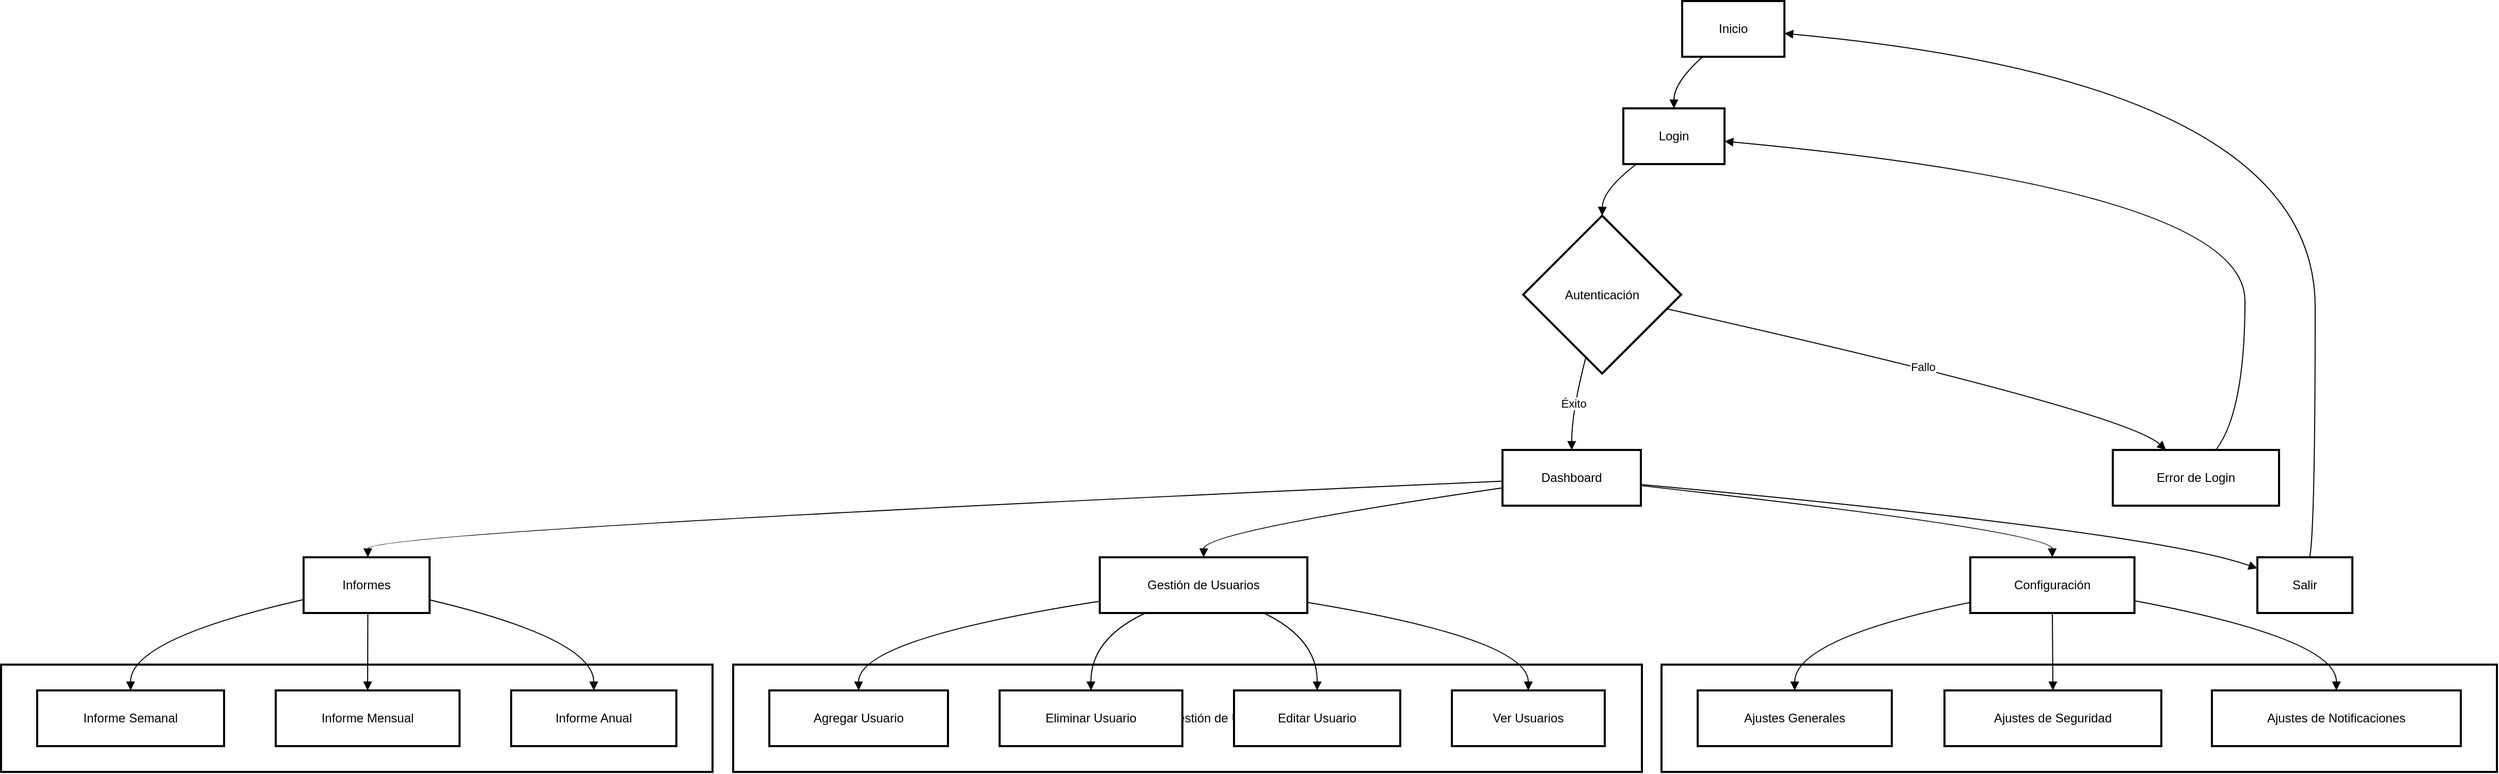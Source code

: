 <mxfile version="26.2.14">
  <diagram name="Pàgina-1" id="rQVeMGEyYpGkiY1lkj5T">
    <mxGraphModel>
      <root>
        <mxCell id="0" />
        <mxCell id="1" parent="0" />
        <mxCell id="2" value="Submenú de Informes" style="whiteSpace=wrap;strokeWidth=2;" vertex="1" parent="1">
          <mxGeometry x="8" y="651" width="689" height="104" as="geometry" />
        </mxCell>
        <mxCell id="3" value="Submenú de Gestión de Usuarios" style="whiteSpace=wrap;strokeWidth=2;" vertex="1" parent="1">
          <mxGeometry x="717" y="651" width="880" height="104" as="geometry" />
        </mxCell>
        <mxCell id="4" value="Submenú de Configuración" style="whiteSpace=wrap;strokeWidth=2;" vertex="1" parent="1">
          <mxGeometry x="1616" y="651" width="809" height="104" as="geometry" />
        </mxCell>
        <mxCell id="5" value="Inicio" style="whiteSpace=wrap;strokeWidth=2;" vertex="1" parent="1">
          <mxGeometry x="1636" y="8" width="99" height="54" as="geometry" />
        </mxCell>
        <mxCell id="6" value="Login" style="whiteSpace=wrap;strokeWidth=2;" vertex="1" parent="1">
          <mxGeometry x="1579" y="112" width="98" height="54" as="geometry" />
        </mxCell>
        <mxCell id="7" value="Autenticación" style="rhombus;strokeWidth=2;whiteSpace=wrap;" vertex="1" parent="1">
          <mxGeometry x="1482" y="216" width="153" height="153" as="geometry" />
        </mxCell>
        <mxCell id="8" value="Dashboard" style="whiteSpace=wrap;strokeWidth=2;" vertex="1" parent="1">
          <mxGeometry x="1462" y="443" width="134" height="54" as="geometry" />
        </mxCell>
        <mxCell id="9" value="Error de Login" style="whiteSpace=wrap;strokeWidth=2;" vertex="1" parent="1">
          <mxGeometry x="2053" y="443" width="161" height="54" as="geometry" />
        </mxCell>
        <mxCell id="10" value="Gestión de Usuarios" style="whiteSpace=wrap;strokeWidth=2;" vertex="1" parent="1">
          <mxGeometry x="1072" y="547" width="201" height="54" as="geometry" />
        </mxCell>
        <mxCell id="11" value="Informes" style="whiteSpace=wrap;strokeWidth=2;" vertex="1" parent="1">
          <mxGeometry x="301" y="547" width="122" height="54" as="geometry" />
        </mxCell>
        <mxCell id="12" value="Configuración" style="whiteSpace=wrap;strokeWidth=2;" vertex="1" parent="1">
          <mxGeometry x="1915" y="547" width="159" height="54" as="geometry" />
        </mxCell>
        <mxCell id="13" value="Agregar Usuario" style="whiteSpace=wrap;strokeWidth=2;" vertex="1" parent="1">
          <mxGeometry x="752" y="676" width="173" height="54" as="geometry" />
        </mxCell>
        <mxCell id="14" value="Eliminar Usuario" style="whiteSpace=wrap;strokeWidth=2;" vertex="1" parent="1">
          <mxGeometry x="975" y="676" width="177" height="54" as="geometry" />
        </mxCell>
        <mxCell id="15" value="Editar Usuario" style="whiteSpace=wrap;strokeWidth=2;" vertex="1" parent="1">
          <mxGeometry x="1202" y="676" width="161" height="54" as="geometry" />
        </mxCell>
        <mxCell id="16" value="Ver Usuarios" style="whiteSpace=wrap;strokeWidth=2;" vertex="1" parent="1">
          <mxGeometry x="1413" y="676" width="148" height="54" as="geometry" />
        </mxCell>
        <mxCell id="17" value="Informe Semanal" style="whiteSpace=wrap;strokeWidth=2;" vertex="1" parent="1">
          <mxGeometry x="43" y="676" width="181" height="54" as="geometry" />
        </mxCell>
        <mxCell id="18" value="Informe Mensual" style="whiteSpace=wrap;strokeWidth=2;" vertex="1" parent="1">
          <mxGeometry x="274" y="676" width="178" height="54" as="geometry" />
        </mxCell>
        <mxCell id="19" value="Informe Anual" style="whiteSpace=wrap;strokeWidth=2;" vertex="1" parent="1">
          <mxGeometry x="502" y="676" width="160" height="54" as="geometry" />
        </mxCell>
        <mxCell id="20" value="Ajustes Generales" style="whiteSpace=wrap;strokeWidth=2;" vertex="1" parent="1">
          <mxGeometry x="1651" y="676" width="188" height="54" as="geometry" />
        </mxCell>
        <mxCell id="21" value="Ajustes de Seguridad" style="whiteSpace=wrap;strokeWidth=2;" vertex="1" parent="1">
          <mxGeometry x="1890" y="676" width="210" height="54" as="geometry" />
        </mxCell>
        <mxCell id="22" value="Ajustes de Notificaciones" style="whiteSpace=wrap;strokeWidth=2;" vertex="1" parent="1">
          <mxGeometry x="2149" y="676" width="241" height="54" as="geometry" />
        </mxCell>
        <mxCell id="23" value="Salir" style="whiteSpace=wrap;strokeWidth=2;" vertex="1" parent="1">
          <mxGeometry x="2193" y="547" width="92" height="54" as="geometry" />
        </mxCell>
        <mxCell id="24" value="" style="curved=1;startArrow=none;endArrow=block;exitX=0.2;exitY=1;entryX=0.5;entryY=0;" edge="1" parent="1" source="5" target="6">
          <mxGeometry relative="1" as="geometry">
            <Array as="points">
              <mxPoint x="1628" y="87" />
            </Array>
          </mxGeometry>
        </mxCell>
        <mxCell id="25" value="" style="curved=1;startArrow=none;endArrow=block;exitX=0.13;exitY=1;entryX=0.5;entryY=0;" edge="1" parent="1" source="6" target="7">
          <mxGeometry relative="1" as="geometry">
            <Array as="points">
              <mxPoint x="1559" y="191" />
            </Array>
          </mxGeometry>
        </mxCell>
        <mxCell id="26" value="Éxito" style="curved=1;startArrow=none;endArrow=block;exitX=0.37;exitY=1;entryX=0.5;entryY=0;" edge="1" parent="1" source="7" target="8">
          <mxGeometry relative="1" as="geometry">
            <Array as="points">
              <mxPoint x="1529" y="406" />
            </Array>
          </mxGeometry>
        </mxCell>
        <mxCell id="27" value="Fallo" style="curved=1;startArrow=none;endArrow=block;exitX=1;exitY=0.61;entryX=0.32;entryY=0;" edge="1" parent="1" source="7" target="9">
          <mxGeometry relative="1" as="geometry">
            <Array as="points">
              <mxPoint x="2064" y="406" />
            </Array>
          </mxGeometry>
        </mxCell>
        <mxCell id="28" value="" style="curved=1;startArrow=none;endArrow=block;exitX=0.62;exitY=0;entryX=1;entryY=0.59;" edge="1" parent="1" source="9" target="6">
          <mxGeometry relative="1" as="geometry">
            <Array as="points">
              <mxPoint x="2181" y="406" />
              <mxPoint x="2181" y="191" />
            </Array>
          </mxGeometry>
        </mxCell>
        <mxCell id="29" value="" style="curved=1;startArrow=none;endArrow=block;exitX=0;exitY=0.68;entryX=0.5;entryY=0;" edge="1" parent="1" source="8" target="10">
          <mxGeometry relative="1" as="geometry">
            <Array as="points">
              <mxPoint x="1173" y="522" />
            </Array>
          </mxGeometry>
        </mxCell>
        <mxCell id="30" value="" style="curved=1;startArrow=none;endArrow=block;exitX=0;exitY=0.56;entryX=0.51;entryY=0;" edge="1" parent="1" source="8" target="11">
          <mxGeometry relative="1" as="geometry">
            <Array as="points">
              <mxPoint x="363" y="522" />
            </Array>
          </mxGeometry>
        </mxCell>
        <mxCell id="31" value="" style="curved=1;startArrow=none;endArrow=block;exitX=1;exitY=0.64;entryX=0.5;entryY=0;" edge="1" parent="1" source="8" target="12">
          <mxGeometry relative="1" as="geometry">
            <Array as="points">
              <mxPoint x="1994" y="522" />
            </Array>
          </mxGeometry>
        </mxCell>
        <mxCell id="32" value="" style="curved=1;startArrow=none;endArrow=block;exitX=0;exitY=0.79;entryX=0.5;entryY=0;" edge="1" parent="1" source="10" target="13">
          <mxGeometry relative="1" as="geometry">
            <Array as="points">
              <mxPoint x="838" y="626" />
            </Array>
          </mxGeometry>
        </mxCell>
        <mxCell id="33" value="" style="curved=1;startArrow=none;endArrow=block;exitX=0.22;exitY=1;entryX=0.5;entryY=0;" edge="1" parent="1" source="10" target="14">
          <mxGeometry relative="1" as="geometry">
            <Array as="points">
              <mxPoint x="1063" y="626" />
            </Array>
          </mxGeometry>
        </mxCell>
        <mxCell id="34" value="" style="curved=1;startArrow=none;endArrow=block;exitX=0.79;exitY=1;entryX=0.5;entryY=0;" edge="1" parent="1" source="10" target="15">
          <mxGeometry relative="1" as="geometry">
            <Array as="points">
              <mxPoint x="1283" y="626" />
            </Array>
          </mxGeometry>
        </mxCell>
        <mxCell id="35" value="" style="curved=1;startArrow=none;endArrow=block;exitX=1;exitY=0.81;entryX=0.5;entryY=0;" edge="1" parent="1" source="10" target="16">
          <mxGeometry relative="1" as="geometry">
            <Array as="points">
              <mxPoint x="1487" y="626" />
            </Array>
          </mxGeometry>
        </mxCell>
        <mxCell id="36" value="" style="curved=1;startArrow=none;endArrow=block;exitX=0;exitY=0.76;entryX=0.5;entryY=0;" edge="1" parent="1" source="11" target="17">
          <mxGeometry relative="1" as="geometry">
            <Array as="points">
              <mxPoint x="133" y="626" />
            </Array>
          </mxGeometry>
        </mxCell>
        <mxCell id="37" value="" style="curved=1;startArrow=none;endArrow=block;exitX=0.51;exitY=1;entryX=0.5;entryY=0;" edge="1" parent="1" source="11" target="18">
          <mxGeometry relative="1" as="geometry">
            <Array as="points" />
          </mxGeometry>
        </mxCell>
        <mxCell id="38" value="" style="curved=1;startArrow=none;endArrow=block;exitX=1.01;exitY=0.77;entryX=0.5;entryY=0;" edge="1" parent="1" source="11" target="19">
          <mxGeometry relative="1" as="geometry">
            <Array as="points">
              <mxPoint x="582" y="626" />
            </Array>
          </mxGeometry>
        </mxCell>
        <mxCell id="39" value="" style="curved=1;startArrow=none;endArrow=block;exitX=0;exitY=0.81;entryX=0.5;entryY=0;" edge="1" parent="1" source="12" target="20">
          <mxGeometry relative="1" as="geometry">
            <Array as="points">
              <mxPoint x="1745" y="626" />
            </Array>
          </mxGeometry>
        </mxCell>
        <mxCell id="40" value="" style="curved=1;startArrow=none;endArrow=block;exitX=0.5;exitY=1;entryX=0.5;entryY=0;" edge="1" parent="1" source="12" target="21">
          <mxGeometry relative="1" as="geometry">
            <Array as="points" />
          </mxGeometry>
        </mxCell>
        <mxCell id="41" value="" style="curved=1;startArrow=none;endArrow=block;exitX=1;exitY=0.78;entryX=0.5;entryY=0;" edge="1" parent="1" source="12" target="22">
          <mxGeometry relative="1" as="geometry">
            <Array as="points">
              <mxPoint x="2270" y="626" />
            </Array>
          </mxGeometry>
        </mxCell>
        <mxCell id="42" value="" style="curved=1;startArrow=none;endArrow=block;exitX=1;exitY=0.62;entryX=0;entryY=0.2;" edge="1" parent="1" source="8" target="23">
          <mxGeometry relative="1" as="geometry">
            <Array as="points">
              <mxPoint x="2092" y="522" />
            </Array>
          </mxGeometry>
        </mxCell>
        <mxCell id="43" value="" style="curved=1;startArrow=none;endArrow=block;exitX=0.55;exitY=0;entryX=1;entryY=0.58;" edge="1" parent="1" source="23" target="5">
          <mxGeometry relative="1" as="geometry">
            <Array as="points">
              <mxPoint x="2249" y="522" />
              <mxPoint x="2249" y="87" />
            </Array>
          </mxGeometry>
        </mxCell>
      </root>
    </mxGraphModel>
  </diagram>
</mxfile>
